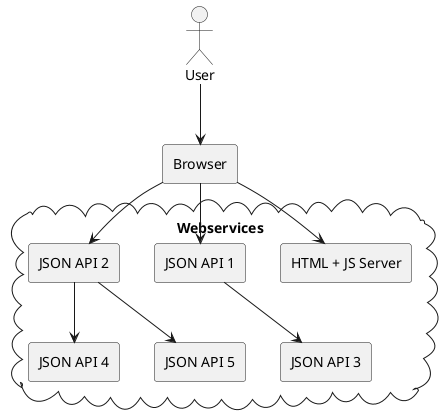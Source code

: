@startuml
actor User
agent Browser

cloud "Webservices" {
  agent "HTML + JS Server" as media
  agent "JSON API 1" as a1
  agent "JSON API 2" as a2
  agent "JSON API 3" as s1
  agent "JSON API 4" as s2
  agent "JSON API 5" as s3
}
User --> Browser
Browser --> media
Browser --> a1
Browser --> a2
a1 --> s1
a2 --> s2
a2 --> s3
@enduml
